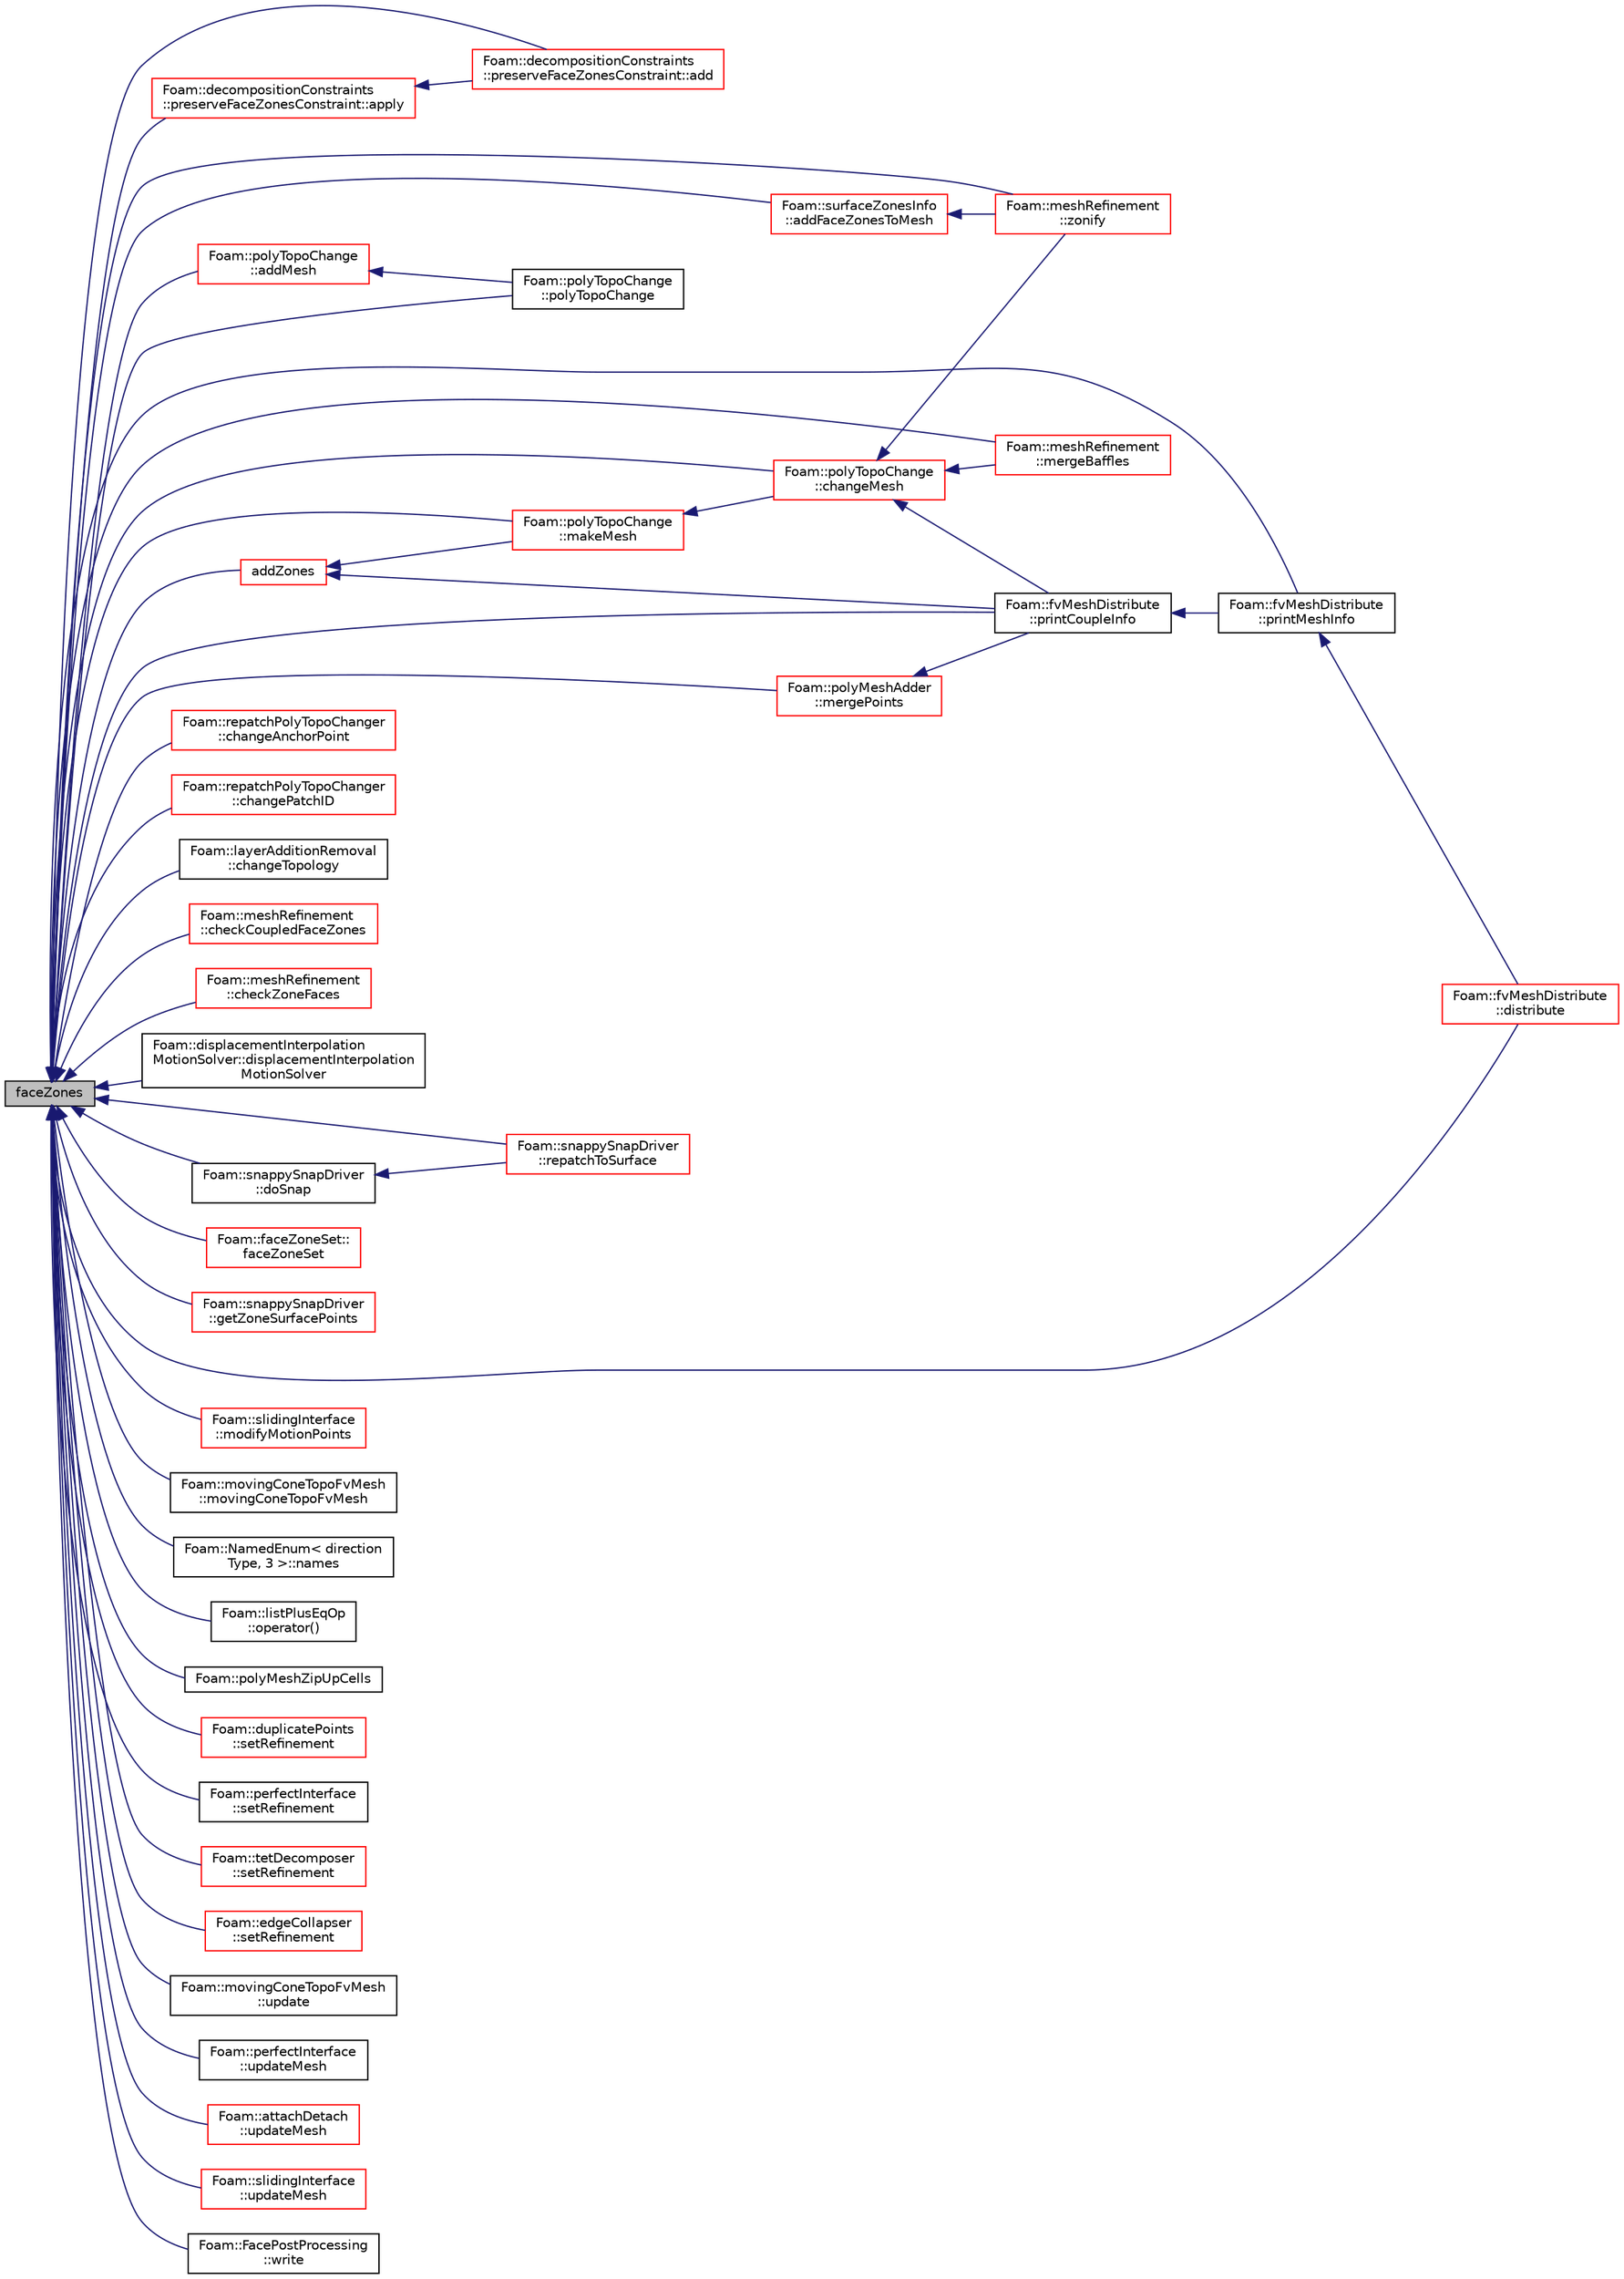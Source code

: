 digraph "faceZones"
{
  bgcolor="transparent";
  edge [fontname="Helvetica",fontsize="10",labelfontname="Helvetica",labelfontsize="10"];
  node [fontname="Helvetica",fontsize="10",shape=record];
  rankdir="LR";
  Node10437 [label="faceZones",height=0.2,width=0.4,color="black", fillcolor="grey75", style="filled", fontcolor="black"];
  Node10437 -> Node10438 [dir="back",color="midnightblue",fontsize="10",style="solid",fontname="Helvetica"];
  Node10438 [label="Foam::decompositionConstraints\l::preserveFaceZonesConstraint::add",height=0.2,width=0.4,color="red",URL="$a29933.html#a7eb9dd70c4d20347b6ad9132139e6cd2",tooltip="Add my constraints to list of constraints. "];
  Node10437 -> Node10441 [dir="back",color="midnightblue",fontsize="10",style="solid",fontname="Helvetica"];
  Node10441 [label="Foam::surfaceZonesInfo\l::addFaceZonesToMesh",height=0.2,width=0.4,color="red",URL="$a25885.html#a6b6401890b961882e87246caf901f8a4"];
  Node10441 -> Node10442 [dir="back",color="midnightblue",fontsize="10",style="solid",fontname="Helvetica"];
  Node10442 [label="Foam::meshRefinement\l::zonify",height=0.2,width=0.4,color="red",URL="$a25857.html#a90cf965dfe02eb20f11a4a8c6035747f",tooltip="Put faces/cells into zones according to surface specification. "];
  Node10437 -> Node10472 [dir="back",color="midnightblue",fontsize="10",style="solid",fontname="Helvetica"];
  Node10472 [label="Foam::polyTopoChange\l::addMesh",height=0.2,width=0.4,color="red",URL="$a22449.html#a1f97630a2e6369203b99c1d1d1c3cff3",tooltip="Add all points/faces/cells of mesh. Additional offset for patch. "];
  Node10472 -> Node10473 [dir="back",color="midnightblue",fontsize="10",style="solid",fontname="Helvetica"];
  Node10473 [label="Foam::polyTopoChange\l::polyTopoChange",height=0.2,width=0.4,color="black",URL="$a22449.html#a158efdaa4673bf44ac6748dde6a5cad6",tooltip="Construct from mesh. Adds all points/face/cells from mesh. "];
  Node10437 -> Node10476 [dir="back",color="midnightblue",fontsize="10",style="solid",fontname="Helvetica"];
  Node10476 [label="addZones",height=0.2,width=0.4,color="red",URL="$a28565.html#a2e9c425fb50ce986acf3eb59fa7f1935",tooltip="Add mesh zones. "];
  Node10476 -> Node10477 [dir="back",color="midnightblue",fontsize="10",style="solid",fontname="Helvetica"];
  Node10477 [label="Foam::fvMeshDistribute\l::printCoupleInfo",height=0.2,width=0.4,color="black",URL="$a22197.html#a0b2e9e5ba94679bbc5d807ecf02687e2",tooltip="Print some info on coupling data. "];
  Node10477 -> Node10478 [dir="back",color="midnightblue",fontsize="10",style="solid",fontname="Helvetica"];
  Node10478 [label="Foam::fvMeshDistribute\l::printMeshInfo",height=0.2,width=0.4,color="black",URL="$a22197.html#a8a0700fdb9e32ce9809a663ad13ab01b",tooltip="Print some info on mesh. "];
  Node10478 -> Node10479 [dir="back",color="midnightblue",fontsize="10",style="solid",fontname="Helvetica"];
  Node10479 [label="Foam::fvMeshDistribute\l::distribute",height=0.2,width=0.4,color="red",URL="$a22197.html#acb11a389cf765470aea69d37a526cf1f",tooltip="Send cells to neighbours according to distribution. "];
  Node10476 -> Node10484 [dir="back",color="midnightblue",fontsize="10",style="solid",fontname="Helvetica"];
  Node10484 [label="Foam::polyTopoChange\l::makeMesh",height=0.2,width=0.4,color="red",URL="$a22449.html#a53cd346c4116b75d2e9540d07c212149",tooltip="Create new mesh with old mesh patches. "];
  Node10484 -> Node10488 [dir="back",color="midnightblue",fontsize="10",style="solid",fontname="Helvetica"];
  Node10488 [label="Foam::polyTopoChange\l::changeMesh",height=0.2,width=0.4,color="red",URL="$a22449.html#a1b105b13373ba9f1c7685f873b250cf2",tooltip="Inplace changes mesh without change of patches. "];
  Node10488 -> Node10477 [dir="back",color="midnightblue",fontsize="10",style="solid",fontname="Helvetica"];
  Node10488 -> Node10446 [dir="back",color="midnightblue",fontsize="10",style="solid",fontname="Helvetica"];
  Node10446 [label="Foam::meshRefinement\l::mergeBaffles",height=0.2,width=0.4,color="red",URL="$a25857.html#aa959f1ef1377d3a4eaac5ff099280e50",tooltip="Merge baffles. Gets pairs of faces. "];
  Node10488 -> Node10442 [dir="back",color="midnightblue",fontsize="10",style="solid",fontname="Helvetica"];
  Node10437 -> Node10723 [dir="back",color="midnightblue",fontsize="10",style="solid",fontname="Helvetica"];
  Node10723 [label="Foam::decompositionConstraints\l::preserveFaceZonesConstraint::apply",height=0.2,width=0.4,color="red",URL="$a29933.html#a37f5f686855452b8a05bb30a3eef55fc",tooltip="Apply any additional post-decomposition constraints. "];
  Node10723 -> Node10438 [dir="back",color="midnightblue",fontsize="10",style="solid",fontname="Helvetica"];
  Node10437 -> Node10579 [dir="back",color="midnightblue",fontsize="10",style="solid",fontname="Helvetica"];
  Node10579 [label="Foam::repatchPolyTopoChanger\l::changeAnchorPoint",height=0.2,width=0.4,color="red",URL="$a22501.html#a085eccc1946391439db822d350f1702e",tooltip="Change anchor point (zero&#39;th point of face) for a boundary face. "];
  Node10437 -> Node10488 [dir="back",color="midnightblue",fontsize="10",style="solid",fontname="Helvetica"];
  Node10437 -> Node10570 [dir="back",color="midnightblue",fontsize="10",style="solid",fontname="Helvetica"];
  Node10570 [label="Foam::repatchPolyTopoChanger\l::changePatchID",height=0.2,width=0.4,color="red",URL="$a22501.html#a0e422d65d38d06483bef5c596b607eb2",tooltip="Change patch ID for a boundary face. Note: patchID should be in new. "];
  Node10437 -> Node10724 [dir="back",color="midnightblue",fontsize="10",style="solid",fontname="Helvetica"];
  Node10724 [label="Foam::layerAdditionRemoval\l::changeTopology",height=0.2,width=0.4,color="black",URL="$a22209.html#a837dedbb253fe1b4140e2fc1112e95e9",tooltip="Check for topology change. "];
  Node10437 -> Node10725 [dir="back",color="midnightblue",fontsize="10",style="solid",fontname="Helvetica"];
  Node10725 [label="Foam::meshRefinement\l::checkCoupledFaceZones",height=0.2,width=0.4,color="red",URL="$a25857.html#a9ba55ad37b0d2cb2314d246df7da8040",tooltip="Helper function: check that face zones are synced. "];
  Node10437 -> Node10448 [dir="back",color="midnightblue",fontsize="10",style="solid",fontname="Helvetica"];
  Node10448 [label="Foam::meshRefinement\l::checkZoneFaces",height=0.2,width=0.4,color="red",URL="$a25857.html#a69edd794f65d8ec7521564ae653ccbac",tooltip="Debug helper: check faceZones are not on processor patches. "];
  Node10437 -> Node10726 [dir="back",color="midnightblue",fontsize="10",style="solid",fontname="Helvetica"];
  Node10726 [label="Foam::displacementInterpolation\lMotionSolver::displacementInterpolation\lMotionSolver",height=0.2,width=0.4,color="black",URL="$a24437.html#af70627c48920441a925701b8da5266ba",tooltip="Construct from polyMesh and IOdictionary. "];
  Node10437 -> Node10479 [dir="back",color="midnightblue",fontsize="10",style="solid",fontname="Helvetica"];
  Node10437 -> Node10727 [dir="back",color="midnightblue",fontsize="10",style="solid",fontname="Helvetica"];
  Node10727 [label="Foam::snappySnapDriver\l::doSnap",height=0.2,width=0.4,color="black",URL="$a25921.html#adf0870a8be4483ecdb73b26b20d027ee"];
  Node10727 -> Node10467 [dir="back",color="midnightblue",fontsize="10",style="solid",fontname="Helvetica"];
  Node10467 [label="Foam::snappySnapDriver\l::repatchToSurface",height=0.2,width=0.4,color="red",URL="$a25921.html#abf0c9c836463b6164ef331dce238b2fa",tooltip="Repatch faces according to surface nearest the face centre. "];
  Node10437 -> Node10728 [dir="back",color="midnightblue",fontsize="10",style="solid",fontname="Helvetica"];
  Node10728 [label="Foam::faceZoneSet::\lfaceZoneSet",height=0.2,width=0.4,color="red",URL="$a26585.html#ace6e4b16ad35bf8903c38685a92d7789",tooltip="Construct from objectRegistry and name. "];
  Node10437 -> Node10461 [dir="back",color="midnightblue",fontsize="10",style="solid",fontname="Helvetica"];
  Node10461 [label="Foam::snappySnapDriver\l::getZoneSurfacePoints",height=0.2,width=0.4,color="red",URL="$a25921.html#a9b0617c77e1e71c70428238e6246484e",tooltip="Get points both on patch and facezone. "];
  Node10437 -> Node10484 [dir="back",color="midnightblue",fontsize="10",style="solid",fontname="Helvetica"];
  Node10437 -> Node10446 [dir="back",color="midnightblue",fontsize="10",style="solid",fontname="Helvetica"];
  Node10437 -> Node10511 [dir="back",color="midnightblue",fontsize="10",style="solid",fontname="Helvetica"];
  Node10511 [label="Foam::polyMeshAdder\l::mergePoints",height=0.2,width=0.4,color="red",URL="$a22353.html#a4a56041144898b62dd90a030e2143d1a",tooltip="Helper: Merge points. "];
  Node10511 -> Node10477 [dir="back",color="midnightblue",fontsize="10",style="solid",fontname="Helvetica"];
  Node10437 -> Node10752 [dir="back",color="midnightblue",fontsize="10",style="solid",fontname="Helvetica"];
  Node10752 [label="Foam::slidingInterface\l::modifyMotionPoints",height=0.2,width=0.4,color="red",URL="$a22513.html#ac05c3f18da75b17c4b6c13757cacbff1",tooltip="Modify motion points to comply with the topological change. "];
  Node10437 -> Node10754 [dir="back",color="midnightblue",fontsize="10",style="solid",fontname="Helvetica"];
  Node10754 [label="Foam::movingConeTopoFvMesh\l::movingConeTopoFvMesh",height=0.2,width=0.4,color="black",URL="$a31821.html#ad9534bfb48cfaedd5227301e65a79d4c",tooltip="Construct from database. "];
  Node10437 -> Node10609 [dir="back",color="midnightblue",fontsize="10",style="solid",fontname="Helvetica"];
  Node10609 [label="Foam::NamedEnum\< direction\lType, 3 \>::names",height=0.2,width=0.4,color="black",URL="$a27113.html#a7350da3a0edd92cd11e6c479c9967dc8"];
  Node10437 -> Node10470 [dir="back",color="midnightblue",fontsize="10",style="solid",fontname="Helvetica"];
  Node10470 [label="Foam::listPlusEqOp\l::operator()",height=0.2,width=0.4,color="black",URL="$a25925.html#a2bca5855a51bffee2f0fe2aacc4aba10"];
  Node10437 -> Node10755 [dir="back",color="midnightblue",fontsize="10",style="solid",fontname="Helvetica"];
  Node10755 [label="Foam::polyMeshZipUpCells",height=0.2,width=0.4,color="black",URL="$a21851.html#ab957fb2d74d8de84991a6246e876ecd2"];
  Node10437 -> Node10473 [dir="back",color="midnightblue",fontsize="10",style="solid",fontname="Helvetica"];
  Node10437 -> Node10477 [dir="back",color="midnightblue",fontsize="10",style="solid",fontname="Helvetica"];
  Node10437 -> Node10478 [dir="back",color="midnightblue",fontsize="10",style="solid",fontname="Helvetica"];
  Node10437 -> Node10467 [dir="back",color="midnightblue",fontsize="10",style="solid",fontname="Helvetica"];
  Node10437 -> Node10756 [dir="back",color="midnightblue",fontsize="10",style="solid",fontname="Helvetica"];
  Node10756 [label="Foam::duplicatePoints\l::setRefinement",height=0.2,width=0.4,color="red",URL="$a22397.html#a159a54964aa4001ff24e9fb05834750a",tooltip="Play commands into polyTopoChange to duplicate points. Gets. "];
  Node10437 -> Node10510 [dir="back",color="midnightblue",fontsize="10",style="solid",fontname="Helvetica"];
  Node10510 [label="Foam::perfectInterface\l::setRefinement",height=0.2,width=0.4,color="black",URL="$a22333.html#a7253b581bef08b26159ea0e738a8883a",tooltip="Insert the layer addition/removal instructions. "];
  Node10437 -> Node10759 [dir="back",color="midnightblue",fontsize="10",style="solid",fontname="Helvetica"];
  Node10759 [label="Foam::tetDecomposer\l::setRefinement",height=0.2,width=0.4,color="red",URL="$a22489.html#aeb1123afb6f39d7eb332698e53fc5610",tooltip="Insert all changes into meshMod to convert the polyMesh into. "];
  Node10437 -> Node10498 [dir="back",color="midnightblue",fontsize="10",style="solid",fontname="Helvetica"];
  Node10498 [label="Foam::edgeCollapser\l::setRefinement",height=0.2,width=0.4,color="red",URL="$a22401.html#a788f5a11a20efd0f4a6a8ab78be4efeb",tooltip="Play commands into polyTopoChange to create mesh. "];
  Node10437 -> Node10762 [dir="back",color="midnightblue",fontsize="10",style="solid",fontname="Helvetica"];
  Node10762 [label="Foam::movingConeTopoFvMesh\l::update",height=0.2,width=0.4,color="black",URL="$a31821.html#aa2aac016e2bf7b5bd2b271786c2791aa",tooltip="Update the mesh for both mesh motion and topology change. "];
  Node10437 -> Node10763 [dir="back",color="midnightblue",fontsize="10",style="solid",fontname="Helvetica"];
  Node10763 [label="Foam::perfectInterface\l::updateMesh",height=0.2,width=0.4,color="black",URL="$a22333.html#ad57565956fd4064299f4bd3c4eebb1d4",tooltip="Force recalculation of locally stored data on topological change. "];
  Node10437 -> Node10764 [dir="back",color="midnightblue",fontsize="10",style="solid",fontname="Helvetica"];
  Node10764 [label="Foam::attachDetach\l::updateMesh",height=0.2,width=0.4,color="red",URL="$a22165.html#ad57565956fd4064299f4bd3c4eebb1d4",tooltip="Force recalculation of locally stored data on topological change. "];
  Node10437 -> Node10766 [dir="back",color="midnightblue",fontsize="10",style="solid",fontname="Helvetica"];
  Node10766 [label="Foam::slidingInterface\l::updateMesh",height=0.2,width=0.4,color="red",URL="$a22513.html#ad57565956fd4064299f4bd3c4eebb1d4",tooltip="Force recalculation of locally stored data on topological change. "];
  Node10437 -> Node10767 [dir="back",color="midnightblue",fontsize="10",style="solid",fontname="Helvetica"];
  Node10767 [label="Foam::FacePostProcessing\l::write",height=0.2,width=0.4,color="black",URL="$a25105.html#aac759501cf6c7895a70eecbef0226ae1",tooltip="Write post-processing info. "];
  Node10437 -> Node10442 [dir="back",color="midnightblue",fontsize="10",style="solid",fontname="Helvetica"];
}

